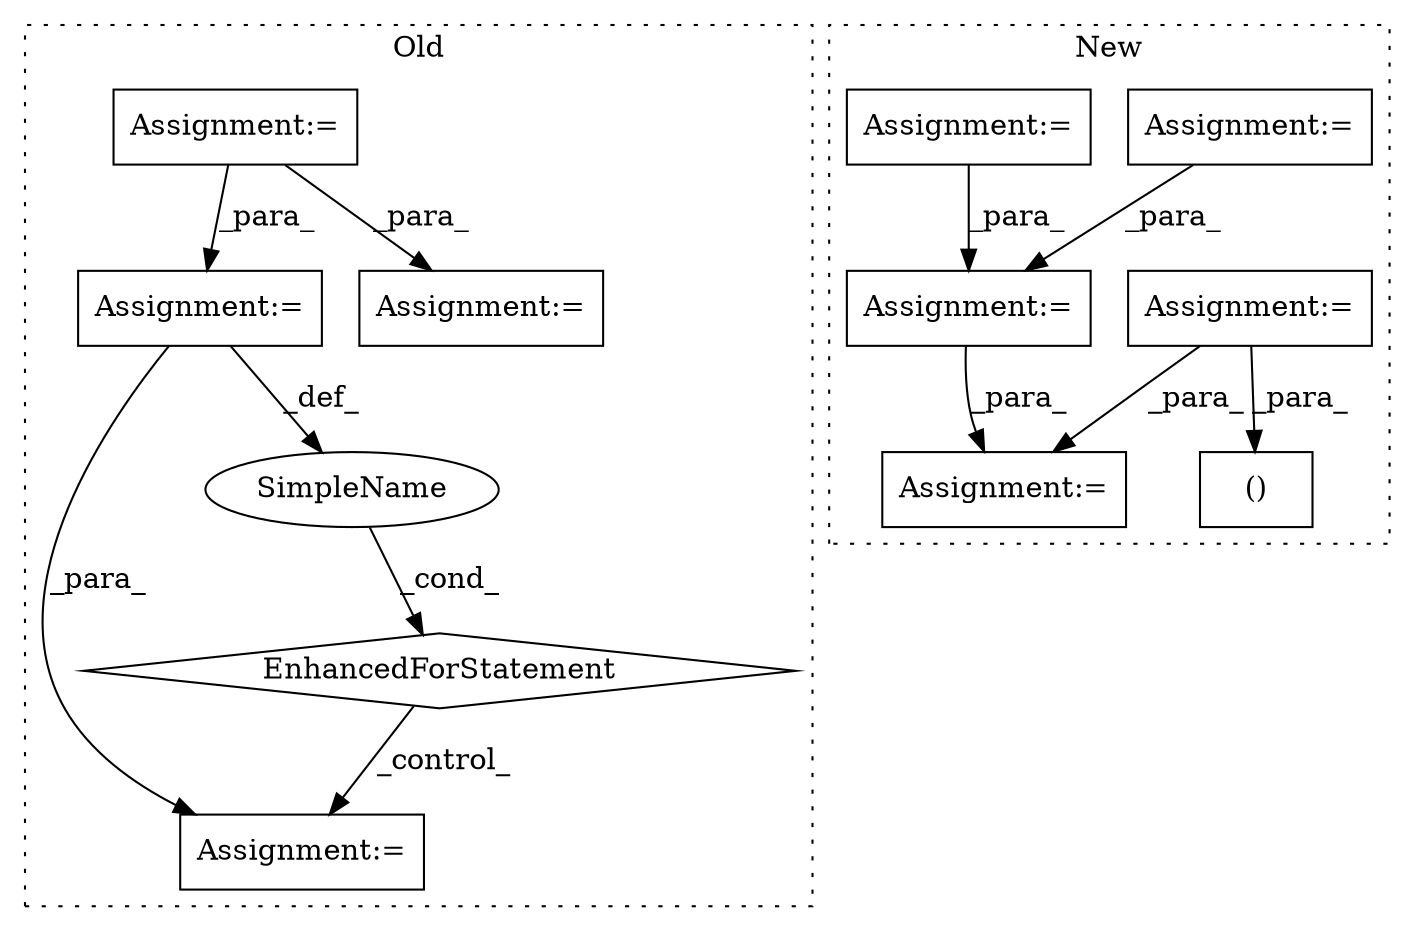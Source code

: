digraph G {
subgraph cluster0 {
1 [label="EnhancedForStatement" a="70" s="1538,1627" l="70,2" shape="diamond"];
3 [label="Assignment:=" a="7" s="1338" l="1" shape="box"];
4 [label="Assignment:=" a="7" s="1645" l="1" shape="box"];
5 [label="SimpleName" a="42" s="1612" l="5" shape="ellipse"];
10 [label="Assignment:=" a="7" s="1538,1627" l="70,2" shape="box"];
11 [label="Assignment:=" a="7" s="1403" l="2" shape="box"];
label = "Old";
style="dotted";
}
subgraph cluster1 {
2 [label="()" a="106" s="1523" l="36" shape="box"];
6 [label="Assignment:=" a="7" s="1313" l="11" shape="box"];
7 [label="Assignment:=" a="7" s="1603" l="1" shape="box"];
8 [label="Assignment:=" a="7" s="1502" l="1" shape="box"];
9 [label="Assignment:=" a="7" s="1375" l="1" shape="box"];
12 [label="Assignment:=" a="7" s="1404" l="1" shape="box"];
label = "New";
style="dotted";
}
1 -> 4 [label="_control_"];
3 -> 10 [label="_para_"];
3 -> 11 [label="_para_"];
5 -> 1 [label="_cond_"];
6 -> 2 [label="_para_"];
6 -> 7 [label="_para_"];
8 -> 7 [label="_para_"];
9 -> 8 [label="_para_"];
10 -> 5 [label="_def_"];
10 -> 4 [label="_para_"];
12 -> 8 [label="_para_"];
}